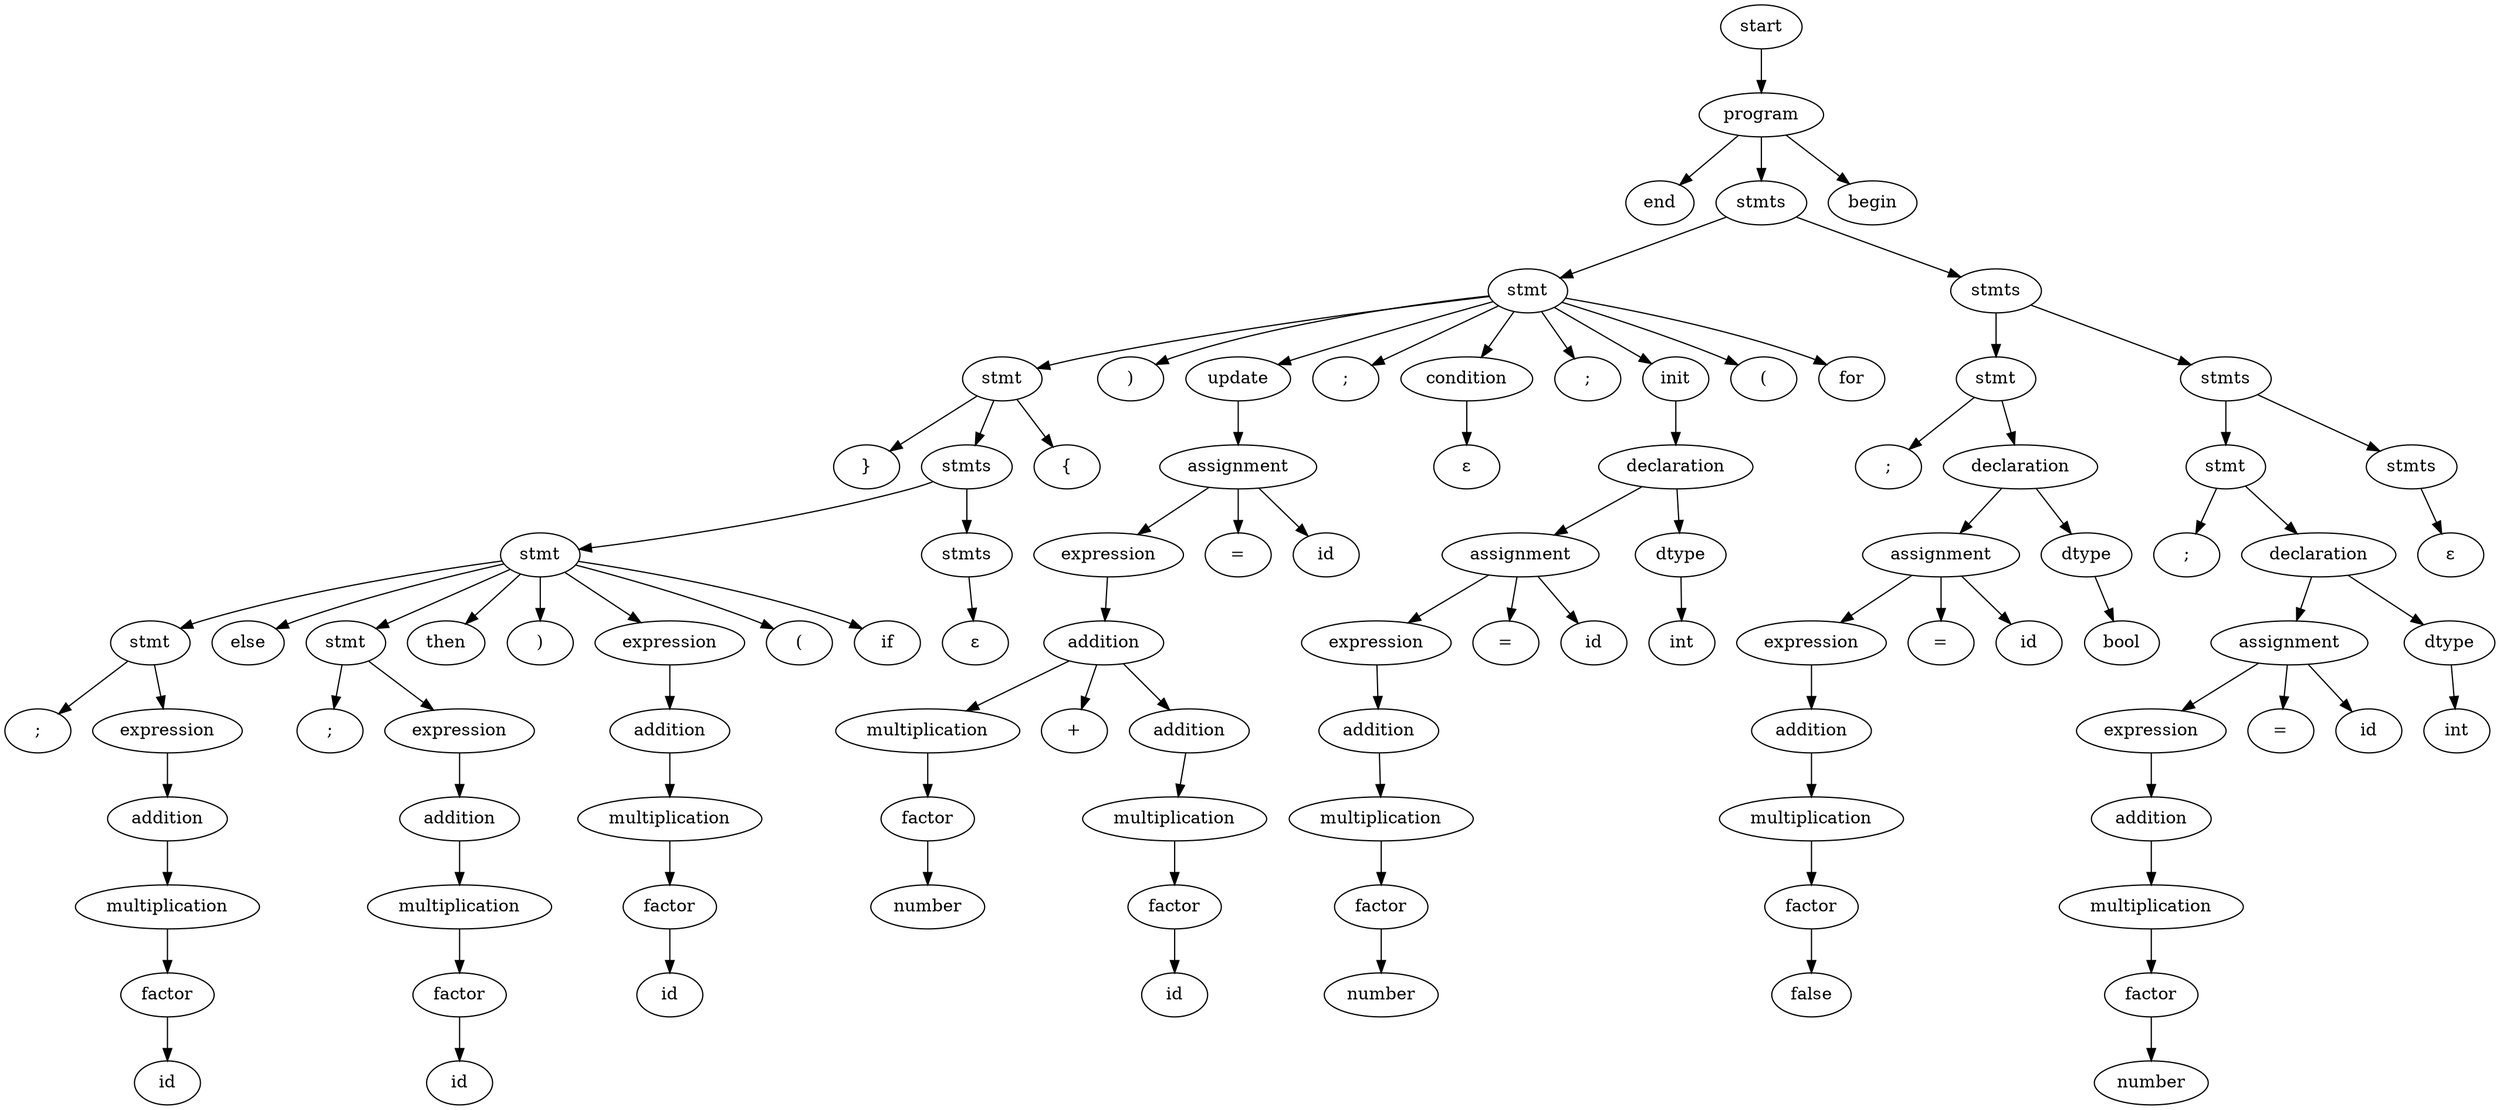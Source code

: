 digraph G {
  node601527728 [label="start"];
  node601527729 [label="program"];
  node601527728 -> node601527729;
  node601527730 [label="end"];
  node601527729 -> node601527730;
  node601527731 [label="stmts"];
  node601527729 -> node601527731;
  node601527732 [label="stmt"];
  node601527731 -> node601527732;
  node601527733 [label="stmt"];
  node601527732 -> node601527733;
  node601527734 [label="}"];
  node601527733 -> node601527734;
  node601527735 [label="stmts"];
  node601527733 -> node601527735;
  node601527736 [label="stmt"];
  node601527735 -> node601527736;
  node601527737 [label="stmt"];
  node601527736 -> node601527737;
  node601527738 [label=";"];
  node601527737 -> node601527738;
  node601527739 [label="expression"];
  node601527737 -> node601527739;
  node601527740 [label="addition"];
  node601527739 -> node601527740;
  node601527741 [label="multiplication"];
  node601527740 -> node601527741;
  node601527742 [label="factor"];
  node601527741 -> node601527742;
  node601527743 [label="id"];
  node601527742 -> node601527743;
  node601527744 [label="else"];
  node601527736 -> node601527744;
  node601527745 [label="stmt"];
  node601527736 -> node601527745;
  node601527746 [label=";"];
  node601527745 -> node601527746;
  node601527747 [label="expression"];
  node601527745 -> node601527747;
  node601527748 [label="addition"];
  node601527747 -> node601527748;
  node601527749 [label="multiplication"];
  node601527748 -> node601527749;
  node601527750 [label="factor"];
  node601527749 -> node601527750;
  node601527751 [label="id"];
  node601527750 -> node601527751;
  node601527752 [label="then"];
  node601527736 -> node601527752;
  node601527753 [label=")"];
  node601527736 -> node601527753;
  node601527754 [label="expression"];
  node601527736 -> node601527754;
  node601527755 [label="addition"];
  node601527754 -> node601527755;
  node601527756 [label="multiplication"];
  node601527755 -> node601527756;
  node601527757 [label="factor"];
  node601527756 -> node601527757;
  node601527758 [label="id"];
  node601527757 -> node601527758;
  node601527759 [label="("];
  node601527736 -> node601527759;
  node601527760 [label="if"];
  node601527736 -> node601527760;
  node601527761 [label="stmts"];
  node601527735 -> node601527761;
  node601527762 [label="ε"];
  node601527761 -> node601527762;
  node601527763 [label="{"];
  node601527733 -> node601527763;
  node601527764 [label=")"];
  node601527732 -> node601527764;
  node601527765 [label="update"];
  node601527732 -> node601527765;
  node601527766 [label="assignment"];
  node601527765 -> node601527766;
  node601527767 [label="expression"];
  node601527766 -> node601527767;
  node601527768 [label="addition"];
  node601527767 -> node601527768;
  node601527769 [label="multiplication"];
  node601527768 -> node601527769;
  node601527770 [label="factor"];
  node601527769 -> node601527770;
  node601527771 [label="number"];
  node601527770 -> node601527771;
  node601527772 [label="+"];
  node601527768 -> node601527772;
  node601527773 [label="addition"];
  node601527768 -> node601527773;
  node601527774 [label="multiplication"];
  node601527773 -> node601527774;
  node601527775 [label="factor"];
  node601527774 -> node601527775;
  node601527776 [label="id"];
  node601527775 -> node601527776;
  node601527777 [label="="];
  node601527766 -> node601527777;
  node601527778 [label="id"];
  node601527766 -> node601527778;
  node601527779 [label=";"];
  node601527732 -> node601527779;
  node601527780 [label="condition"];
  node601527732 -> node601527780;
  node601527781 [label="ε"];
  node601527780 -> node601527781;
  node601527782 [label=";"];
  node601527732 -> node601527782;
  node601527783 [label="init"];
  node601527732 -> node601527783;
  node601527784 [label="declaration"];
  node601527783 -> node601527784;
  node601527785 [label="assignment"];
  node601527784 -> node601527785;
  node601527786 [label="expression"];
  node601527785 -> node601527786;
  node601527787 [label="addition"];
  node601527786 -> node601527787;
  node601527788 [label="multiplication"];
  node601527787 -> node601527788;
  node601527789 [label="factor"];
  node601527788 -> node601527789;
  node601527790 [label="number"];
  node601527789 -> node601527790;
  node601527791 [label="="];
  node601527785 -> node601527791;
  node601527792 [label="id"];
  node601527785 -> node601527792;
  node601527793 [label="dtype"];
  node601527784 -> node601527793;
  node601527794 [label="int"];
  node601527793 -> node601527794;
  node601527795 [label="("];
  node601527732 -> node601527795;
  node601527796 [label="for"];
  node601527732 -> node601527796;
  node601527797 [label="stmts"];
  node601527731 -> node601527797;
  node601527798 [label="stmt"];
  node601527797 -> node601527798;
  node601527799 [label=";"];
  node601527798 -> node601527799;
  node601527800 [label="declaration"];
  node601527798 -> node601527800;
  node601527801 [label="assignment"];
  node601527800 -> node601527801;
  node601527802 [label="expression"];
  node601527801 -> node601527802;
  node601527803 [label="addition"];
  node601527802 -> node601527803;
  node601527804 [label="multiplication"];
  node601527803 -> node601527804;
  node601527805 [label="factor"];
  node601527804 -> node601527805;
  node601527806 [label="false"];
  node601527805 -> node601527806;
  node601527807 [label="="];
  node601527801 -> node601527807;
  node601527808 [label="id"];
  node601527801 -> node601527808;
  node601527809 [label="dtype"];
  node601527800 -> node601527809;
  node601527810 [label="bool"];
  node601527809 -> node601527810;
  node601527811 [label="stmts"];
  node601527797 -> node601527811;
  node601527812 [label="stmt"];
  node601527811 -> node601527812;
  node601527813 [label=";"];
  node601527812 -> node601527813;
  node601527814 [label="declaration"];
  node601527812 -> node601527814;
  node601527815 [label="assignment"];
  node601527814 -> node601527815;
  node601527816 [label="expression"];
  node601527815 -> node601527816;
  node601527817 [label="addition"];
  node601527816 -> node601527817;
  node601527818 [label="multiplication"];
  node601527817 -> node601527818;
  node601527819 [label="factor"];
  node601527818 -> node601527819;
  node601527820 [label="number"];
  node601527819 -> node601527820;
  node601527821 [label="="];
  node601527815 -> node601527821;
  node601527822 [label="id"];
  node601527815 -> node601527822;
  node601527823 [label="dtype"];
  node601527814 -> node601527823;
  node601527824 [label="int"];
  node601527823 -> node601527824;
  node601527825 [label="stmts"];
  node601527811 -> node601527825;
  node601527826 [label="ε"];
  node601527825 -> node601527826;
  node601527827 [label="begin"];
  node601527729 -> node601527827;
}
